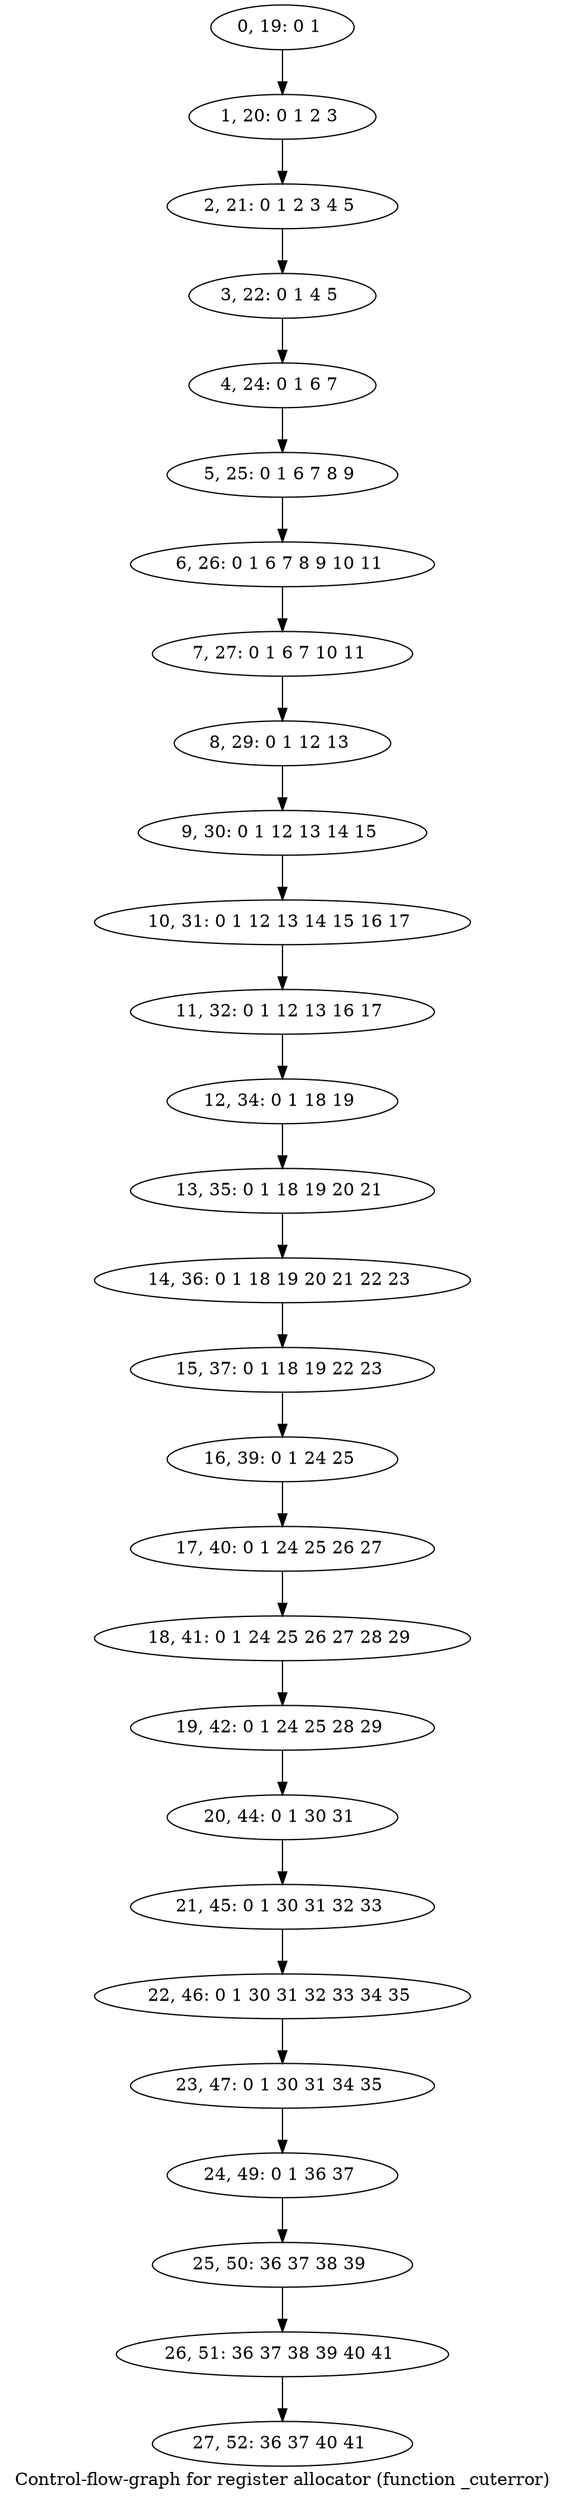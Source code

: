 digraph G {
graph [label="Control-flow-graph for register allocator (function _cuterror)"]
0[label="0, 19: 0 1 "];
1[label="1, 20: 0 1 2 3 "];
2[label="2, 21: 0 1 2 3 4 5 "];
3[label="3, 22: 0 1 4 5 "];
4[label="4, 24: 0 1 6 7 "];
5[label="5, 25: 0 1 6 7 8 9 "];
6[label="6, 26: 0 1 6 7 8 9 10 11 "];
7[label="7, 27: 0 1 6 7 10 11 "];
8[label="8, 29: 0 1 12 13 "];
9[label="9, 30: 0 1 12 13 14 15 "];
10[label="10, 31: 0 1 12 13 14 15 16 17 "];
11[label="11, 32: 0 1 12 13 16 17 "];
12[label="12, 34: 0 1 18 19 "];
13[label="13, 35: 0 1 18 19 20 21 "];
14[label="14, 36: 0 1 18 19 20 21 22 23 "];
15[label="15, 37: 0 1 18 19 22 23 "];
16[label="16, 39: 0 1 24 25 "];
17[label="17, 40: 0 1 24 25 26 27 "];
18[label="18, 41: 0 1 24 25 26 27 28 29 "];
19[label="19, 42: 0 1 24 25 28 29 "];
20[label="20, 44: 0 1 30 31 "];
21[label="21, 45: 0 1 30 31 32 33 "];
22[label="22, 46: 0 1 30 31 32 33 34 35 "];
23[label="23, 47: 0 1 30 31 34 35 "];
24[label="24, 49: 0 1 36 37 "];
25[label="25, 50: 36 37 38 39 "];
26[label="26, 51: 36 37 38 39 40 41 "];
27[label="27, 52: 36 37 40 41 "];
0->1 ;
1->2 ;
2->3 ;
3->4 ;
4->5 ;
5->6 ;
6->7 ;
7->8 ;
8->9 ;
9->10 ;
10->11 ;
11->12 ;
12->13 ;
13->14 ;
14->15 ;
15->16 ;
16->17 ;
17->18 ;
18->19 ;
19->20 ;
20->21 ;
21->22 ;
22->23 ;
23->24 ;
24->25 ;
25->26 ;
26->27 ;
}
